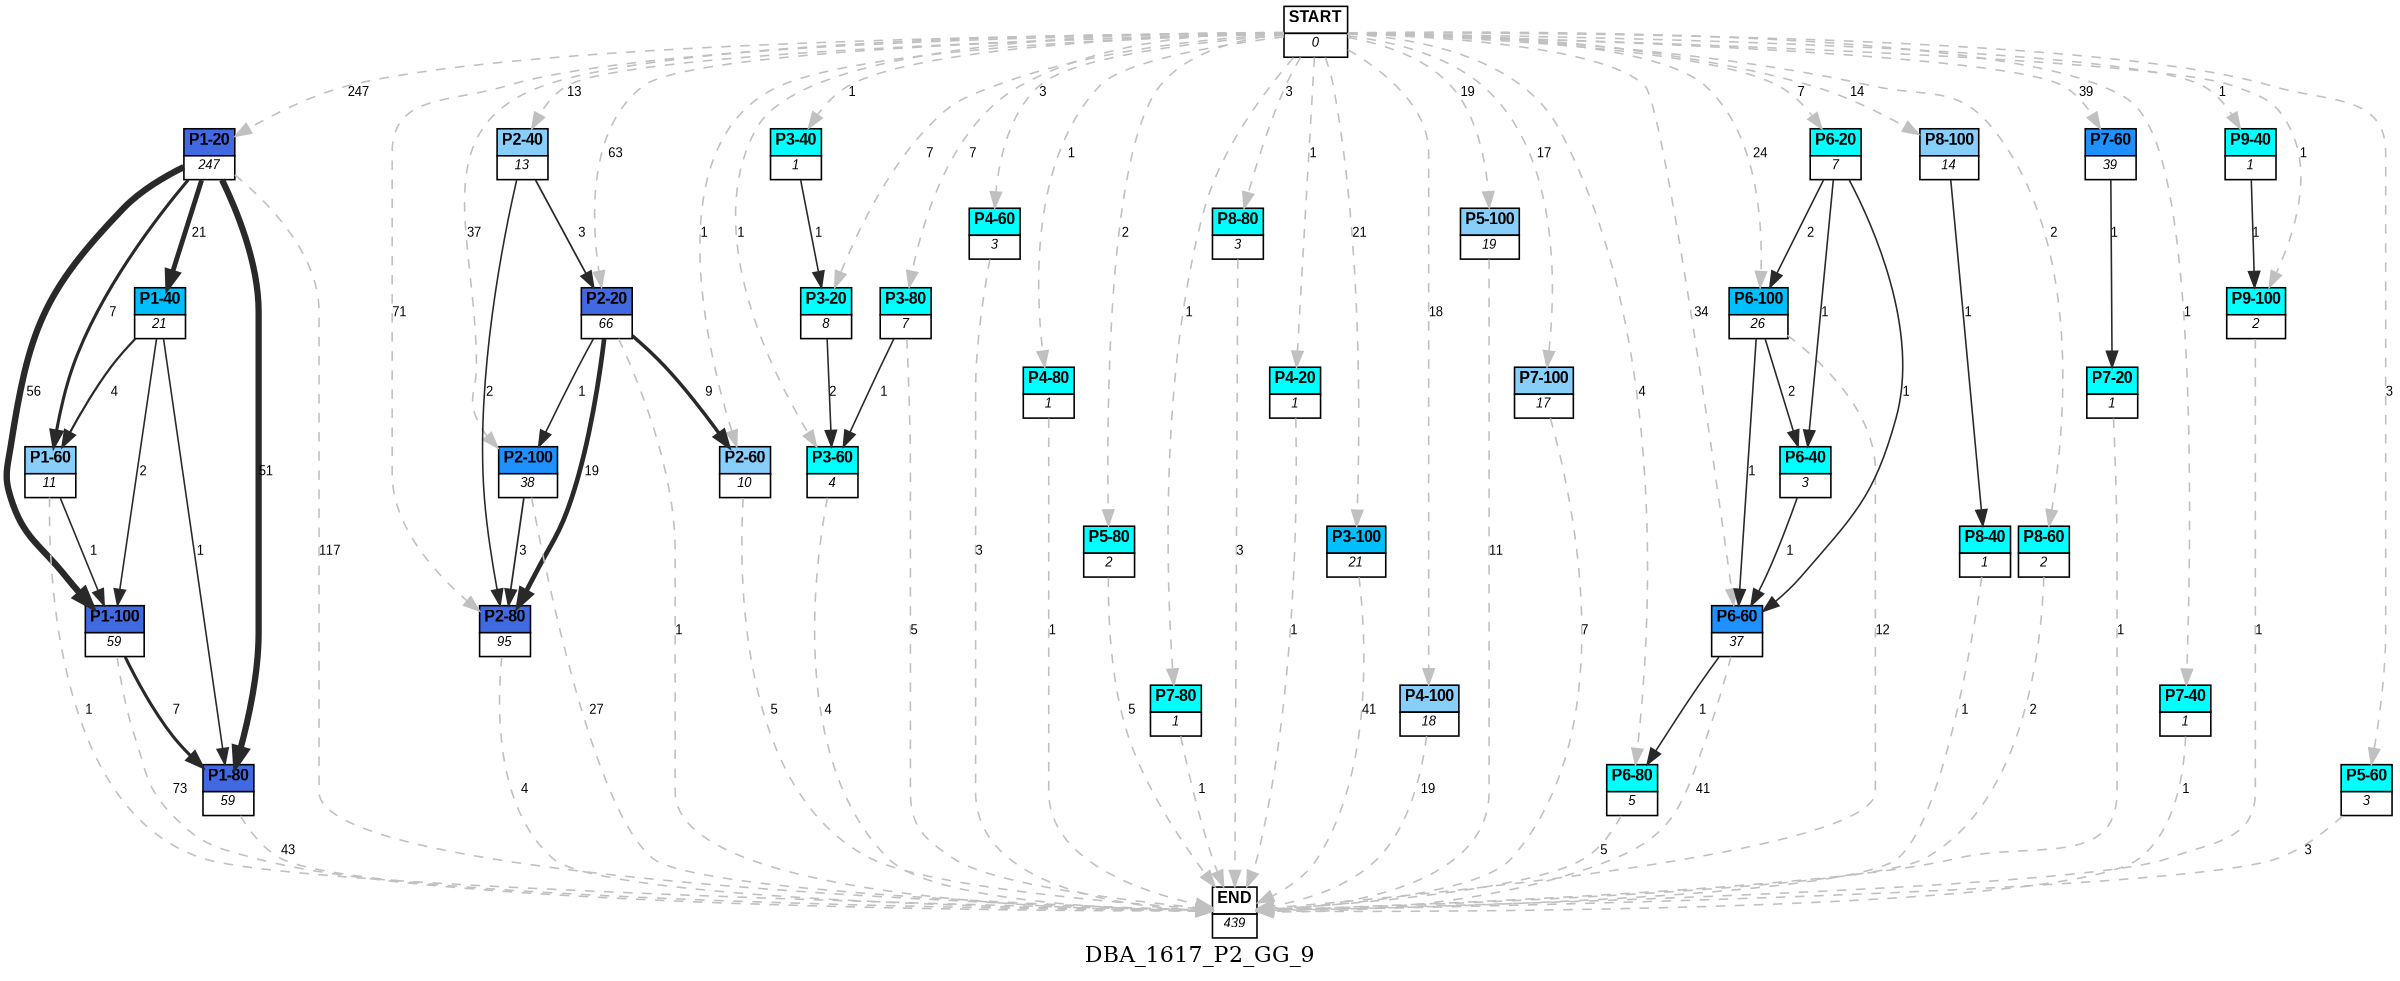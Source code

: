 digraph DBA_1617_P2_GG_9 {
	label=DBA_1617_P2_GG_9;
	dpi = 150
	size="16,11!";
	margin = 0;
"START" [shape=plain, label=<<table border="0" cellborder="1" cellspacing="0"><tr><td bgcolor="white"><FONT face="Arial" POINT-SIZE="10"><b>START</b></FONT></td></tr><tr><td bgcolor="white"><FONT face="Arial" POINT-SIZE="8"><i>0</i></FONT></td></tr></table>>]

"P1-20" [shape=plain, label=<<table border="0" cellborder="1" cellspacing="0"><tr><td bgcolor="royalblue"><FONT face="Arial" POINT-SIZE="10"><b>P1-20</b></FONT></td></tr><tr><td bgcolor="white"><FONT face="Arial" POINT-SIZE="8"><i>247</i></FONT></td></tr></table>>]

"P1-40" [shape=plain, label=<<table border="0" cellborder="1" cellspacing="0"><tr><td bgcolor="deepskyblue"><FONT face="Arial" POINT-SIZE="10"><b>P1-40</b></FONT></td></tr><tr><td bgcolor="white"><FONT face="Arial" POINT-SIZE="8"><i>21</i></FONT></td></tr></table>>]

"P1-60" [shape=plain, label=<<table border="0" cellborder="1" cellspacing="0"><tr><td bgcolor="lightskyblue"><FONT face="Arial" POINT-SIZE="10"><b>P1-60</b></FONT></td></tr><tr><td bgcolor="white"><FONT face="Arial" POINT-SIZE="8"><i>11</i></FONT></td></tr></table>>]

"P1-100" [shape=plain, label=<<table border="0" cellborder="1" cellspacing="0"><tr><td bgcolor="royalblue"><FONT face="Arial" POINT-SIZE="10"><b>P1-100</b></FONT></td></tr><tr><td bgcolor="white"><FONT face="Arial" POINT-SIZE="8"><i>59</i></FONT></td></tr></table>>]

"P1-80" [shape=plain, label=<<table border="0" cellborder="1" cellspacing="0"><tr><td bgcolor="royalblue"><FONT face="Arial" POINT-SIZE="10"><b>P1-80</b></FONT></td></tr><tr><td bgcolor="white"><FONT face="Arial" POINT-SIZE="8"><i>59</i></FONT></td></tr></table>>]

"P3-40" [shape=plain, label=<<table border="0" cellborder="1" cellspacing="0"><tr><td bgcolor="aqua"><FONT face="Arial" POINT-SIZE="10"><b>P3-40</b></FONT></td></tr><tr><td bgcolor="white"><FONT face="Arial" POINT-SIZE="8"><i>1</i></FONT></td></tr></table>>]

"P3-20" [shape=plain, label=<<table border="0" cellborder="1" cellspacing="0"><tr><td bgcolor="aqua"><FONT face="Arial" POINT-SIZE="10"><b>P3-20</b></FONT></td></tr><tr><td bgcolor="white"><FONT face="Arial" POINT-SIZE="8"><i>8</i></FONT></td></tr></table>>]

"P2-20" [shape=plain, label=<<table border="0" cellborder="1" cellspacing="0"><tr><td bgcolor="royalblue"><FONT face="Arial" POINT-SIZE="10"><b>P2-20</b></FONT></td></tr><tr><td bgcolor="white"><FONT face="Arial" POINT-SIZE="8"><i>66</i></FONT></td></tr></table>>]

"P2-40" [shape=plain, label=<<table border="0" cellborder="1" cellspacing="0"><tr><td bgcolor="lightskyblue"><FONT face="Arial" POINT-SIZE="10"><b>P2-40</b></FONT></td></tr><tr><td bgcolor="white"><FONT face="Arial" POINT-SIZE="8"><i>13</i></FONT></td></tr></table>>]

"P2-80" [shape=plain, label=<<table border="0" cellborder="1" cellspacing="0"><tr><td bgcolor="royalblue"><FONT face="Arial" POINT-SIZE="10"><b>P2-80</b></FONT></td></tr><tr><td bgcolor="white"><FONT face="Arial" POINT-SIZE="8"><i>95</i></FONT></td></tr></table>>]

"P2-60" [shape=plain, label=<<table border="0" cellborder="1" cellspacing="0"><tr><td bgcolor="lightskyblue"><FONT face="Arial" POINT-SIZE="10"><b>P2-60</b></FONT></td></tr><tr><td bgcolor="white"><FONT face="Arial" POINT-SIZE="8"><i>10</i></FONT></td></tr></table>>]

"P3-80" [shape=plain, label=<<table border="0" cellborder="1" cellspacing="0"><tr><td bgcolor="aqua"><FONT face="Arial" POINT-SIZE="10"><b>P3-80</b></FONT></td></tr><tr><td bgcolor="white"><FONT face="Arial" POINT-SIZE="8"><i>7</i></FONT></td></tr></table>>]

"P4-60" [shape=plain, label=<<table border="0" cellborder="1" cellspacing="0"><tr><td bgcolor="aqua"><FONT face="Arial" POINT-SIZE="10"><b>P4-60</b></FONT></td></tr><tr><td bgcolor="white"><FONT face="Arial" POINT-SIZE="8"><i>3</i></FONT></td></tr></table>>]

"P4-80" [shape=plain, label=<<table border="0" cellborder="1" cellspacing="0"><tr><td bgcolor="aqua"><FONT face="Arial" POINT-SIZE="10"><b>P4-80</b></FONT></td></tr><tr><td bgcolor="white"><FONT face="Arial" POINT-SIZE="8"><i>1</i></FONT></td></tr></table>>]

"P5-80" [shape=plain, label=<<table border="0" cellborder="1" cellspacing="0"><tr><td bgcolor="aqua"><FONT face="Arial" POINT-SIZE="10"><b>P5-80</b></FONT></td></tr><tr><td bgcolor="white"><FONT face="Arial" POINT-SIZE="8"><i>2</i></FONT></td></tr></table>>]

"P6-80" [shape=plain, label=<<table border="0" cellborder="1" cellspacing="0"><tr><td bgcolor="aqua"><FONT face="Arial" POINT-SIZE="10"><b>P6-80</b></FONT></td></tr><tr><td bgcolor="white"><FONT face="Arial" POINT-SIZE="8"><i>5</i></FONT></td></tr></table>>]

"P7-80" [shape=plain, label=<<table border="0" cellborder="1" cellspacing="0"><tr><td bgcolor="aqua"><FONT face="Arial" POINT-SIZE="10"><b>P7-80</b></FONT></td></tr><tr><td bgcolor="white"><FONT face="Arial" POINT-SIZE="8"><i>1</i></FONT></td></tr></table>>]

"P8-80" [shape=plain, label=<<table border="0" cellborder="1" cellspacing="0"><tr><td bgcolor="aqua"><FONT face="Arial" POINT-SIZE="10"><b>P8-80</b></FONT></td></tr><tr><td bgcolor="white"><FONT face="Arial" POINT-SIZE="8"><i>3</i></FONT></td></tr></table>>]

"P3-60" [shape=plain, label=<<table border="0" cellborder="1" cellspacing="0"><tr><td bgcolor="aqua"><FONT face="Arial" POINT-SIZE="10"><b>P3-60</b></FONT></td></tr><tr><td bgcolor="white"><FONT face="Arial" POINT-SIZE="8"><i>4</i></FONT></td></tr></table>>]

"P4-20" [shape=plain, label=<<table border="0" cellborder="1" cellspacing="0"><tr><td bgcolor="aqua"><FONT face="Arial" POINT-SIZE="10"><b>P4-20</b></FONT></td></tr><tr><td bgcolor="white"><FONT face="Arial" POINT-SIZE="8"><i>1</i></FONT></td></tr></table>>]

"P2-100" [shape=plain, label=<<table border="0" cellborder="1" cellspacing="0"><tr><td bgcolor="dodgerblue"><FONT face="Arial" POINT-SIZE="10"><b>P2-100</b></FONT></td></tr><tr><td bgcolor="white"><FONT face="Arial" POINT-SIZE="8"><i>38</i></FONT></td></tr></table>>]

"P3-100" [shape=plain, label=<<table border="0" cellborder="1" cellspacing="0"><tr><td bgcolor="deepskyblue"><FONT face="Arial" POINT-SIZE="10"><b>P3-100</b></FONT></td></tr><tr><td bgcolor="white"><FONT face="Arial" POINT-SIZE="8"><i>21</i></FONT></td></tr></table>>]

"P4-100" [shape=plain, label=<<table border="0" cellborder="1" cellspacing="0"><tr><td bgcolor="lightskyblue"><FONT face="Arial" POINT-SIZE="10"><b>P4-100</b></FONT></td></tr><tr><td bgcolor="white"><FONT face="Arial" POINT-SIZE="8"><i>18</i></FONT></td></tr></table>>]

"P5-100" [shape=plain, label=<<table border="0" cellborder="1" cellspacing="0"><tr><td bgcolor="lightskyblue"><FONT face="Arial" POINT-SIZE="10"><b>P5-100</b></FONT></td></tr><tr><td bgcolor="white"><FONT face="Arial" POINT-SIZE="8"><i>19</i></FONT></td></tr></table>>]

"P6-100" [shape=plain, label=<<table border="0" cellborder="1" cellspacing="0"><tr><td bgcolor="deepskyblue"><FONT face="Arial" POINT-SIZE="10"><b>P6-100</b></FONT></td></tr><tr><td bgcolor="white"><FONT face="Arial" POINT-SIZE="8"><i>26</i></FONT></td></tr></table>>]

"P7-100" [shape=plain, label=<<table border="0" cellborder="1" cellspacing="0"><tr><td bgcolor="lightskyblue"><FONT face="Arial" POINT-SIZE="10"><b>P7-100</b></FONT></td></tr><tr><td bgcolor="white"><FONT face="Arial" POINT-SIZE="8"><i>17</i></FONT></td></tr></table>>]

"P8-100" [shape=plain, label=<<table border="0" cellborder="1" cellspacing="0"><tr><td bgcolor="lightskyblue"><FONT face="Arial" POINT-SIZE="10"><b>P8-100</b></FONT></td></tr><tr><td bgcolor="white"><FONT face="Arial" POINT-SIZE="8"><i>14</i></FONT></td></tr></table>>]

"P6-20" [shape=plain, label=<<table border="0" cellborder="1" cellspacing="0"><tr><td bgcolor="aqua"><FONT face="Arial" POINT-SIZE="10"><b>P6-20</b></FONT></td></tr><tr><td bgcolor="white"><FONT face="Arial" POINT-SIZE="8"><i>7</i></FONT></td></tr></table>>]

"P6-40" [shape=plain, label=<<table border="0" cellborder="1" cellspacing="0"><tr><td bgcolor="aqua"><FONT face="Arial" POINT-SIZE="10"><b>P6-40</b></FONT></td></tr><tr><td bgcolor="white"><FONT face="Arial" POINT-SIZE="8"><i>3</i></FONT></td></tr></table>>]

"P6-60" [shape=plain, label=<<table border="0" cellborder="1" cellspacing="0"><tr><td bgcolor="dodgerblue"><FONT face="Arial" POINT-SIZE="10"><b>P6-60</b></FONT></td></tr><tr><td bgcolor="white"><FONT face="Arial" POINT-SIZE="8"><i>37</i></FONT></td></tr></table>>]

"P8-60" [shape=plain, label=<<table border="0" cellborder="1" cellspacing="0"><tr><td bgcolor="aqua"><FONT face="Arial" POINT-SIZE="10"><b>P8-60</b></FONT></td></tr><tr><td bgcolor="white"><FONT face="Arial" POINT-SIZE="8"><i>2</i></FONT></td></tr></table>>]

"P7-60" [shape=plain, label=<<table border="0" cellborder="1" cellspacing="0"><tr><td bgcolor="dodgerblue"><FONT face="Arial" POINT-SIZE="10"><b>P7-60</b></FONT></td></tr><tr><td bgcolor="white"><FONT face="Arial" POINT-SIZE="8"><i>39</i></FONT></td></tr></table>>]

"P7-20" [shape=plain, label=<<table border="0" cellborder="1" cellspacing="0"><tr><td bgcolor="aqua"><FONT face="Arial" POINT-SIZE="10"><b>P7-20</b></FONT></td></tr><tr><td bgcolor="white"><FONT face="Arial" POINT-SIZE="8"><i>1</i></FONT></td></tr></table>>]

"P7-40" [shape=plain, label=<<table border="0" cellborder="1" cellspacing="0"><tr><td bgcolor="aqua"><FONT face="Arial" POINT-SIZE="10"><b>P7-40</b></FONT></td></tr><tr><td bgcolor="white"><FONT face="Arial" POINT-SIZE="8"><i>1</i></FONT></td></tr></table>>]

"P8-40" [shape=plain, label=<<table border="0" cellborder="1" cellspacing="0"><tr><td bgcolor="aqua"><FONT face="Arial" POINT-SIZE="10"><b>P8-40</b></FONT></td></tr><tr><td bgcolor="white"><FONT face="Arial" POINT-SIZE="8"><i>1</i></FONT></td></tr></table>>]

"P9-40" [shape=plain, label=<<table border="0" cellborder="1" cellspacing="0"><tr><td bgcolor="aqua"><FONT face="Arial" POINT-SIZE="10"><b>P9-40</b></FONT></td></tr><tr><td bgcolor="white"><FONT face="Arial" POINT-SIZE="8"><i>1</i></FONT></td></tr></table>>]

"P9-100" [shape=plain, label=<<table border="0" cellborder="1" cellspacing="0"><tr><td bgcolor="aqua"><FONT face="Arial" POINT-SIZE="10"><b>P9-100</b></FONT></td></tr><tr><td bgcolor="white"><FONT face="Arial" POINT-SIZE="8"><i>2</i></FONT></td></tr></table>>]

"P5-60" [shape=plain, label=<<table border="0" cellborder="1" cellspacing="0"><tr><td bgcolor="aqua"><FONT face="Arial" POINT-SIZE="10"><b>P5-60</b></FONT></td></tr><tr><td bgcolor="white"><FONT face="Arial" POINT-SIZE="8"><i>3</i></FONT></td></tr></table>>]

"END" [shape=plain, label=<<table border="0" cellborder="1" cellspacing="0"><tr><td bgcolor="white"><FONT face="Arial" POINT-SIZE="10"><b>END</b></FONT></td></tr><tr><td bgcolor="white"><FONT face="Arial" POINT-SIZE="8"><i>439</i></FONT></td></tr></table>>]

"START" -> "P1-20" [ style = dashed color=grey label ="247" labelfloat=false fontname="Arial" fontsize=8]

"START" -> "P3-40" [ style = dashed color=grey label ="1" labelfloat=false fontname="Arial" fontsize=8]

"START" -> "P3-20" [ style = dashed color=grey label ="7" labelfloat=false fontname="Arial" fontsize=8]

"START" -> "P2-20" [ style = dashed color=grey label ="63" labelfloat=false fontname="Arial" fontsize=8]

"START" -> "P2-40" [ style = dashed color=grey label ="13" labelfloat=false fontname="Arial" fontsize=8]

"START" -> "P2-80" [ style = dashed color=grey label ="71" labelfloat=false fontname="Arial" fontsize=8]

"START" -> "P2-60" [ style = dashed color=grey label ="1" labelfloat=false fontname="Arial" fontsize=8]

"START" -> "P3-80" [ style = dashed color=grey label ="7" labelfloat=false fontname="Arial" fontsize=8]

"START" -> "P4-60" [ style = dashed color=grey label ="3" labelfloat=false fontname="Arial" fontsize=8]

"START" -> "P4-80" [ style = dashed color=grey label ="1" labelfloat=false fontname="Arial" fontsize=8]

"START" -> "P5-80" [ style = dashed color=grey label ="2" labelfloat=false fontname="Arial" fontsize=8]

"START" -> "P6-80" [ style = dashed color=grey label ="4" labelfloat=false fontname="Arial" fontsize=8]

"START" -> "P7-80" [ style = dashed color=grey label ="1" labelfloat=false fontname="Arial" fontsize=8]

"START" -> "P8-80" [ style = dashed color=grey label ="3" labelfloat=false fontname="Arial" fontsize=8]

"START" -> "P3-60" [ style = dashed color=grey label ="1" labelfloat=false fontname="Arial" fontsize=8]

"START" -> "P4-20" [ style = dashed color=grey label ="1" labelfloat=false fontname="Arial" fontsize=8]

"START" -> "P2-100" [ style = dashed color=grey label ="37" labelfloat=false fontname="Arial" fontsize=8]

"START" -> "P3-100" [ style = dashed color=grey label ="21" labelfloat=false fontname="Arial" fontsize=8]

"START" -> "P4-100" [ style = dashed color=grey label ="18" labelfloat=false fontname="Arial" fontsize=8]

"START" -> "P5-100" [ style = dashed color=grey label ="19" labelfloat=false fontname="Arial" fontsize=8]

"START" -> "P6-100" [ style = dashed color=grey label ="24" labelfloat=false fontname="Arial" fontsize=8]

"START" -> "P7-100" [ style = dashed color=grey label ="17" labelfloat=false fontname="Arial" fontsize=8]

"START" -> "P8-100" [ style = dashed color=grey label ="14" labelfloat=false fontname="Arial" fontsize=8]

"START" -> "P6-20" [ style = dashed color=grey label ="7" labelfloat=false fontname="Arial" fontsize=8]

"START" -> "P6-60" [ style = dashed color=grey label ="34" labelfloat=false fontname="Arial" fontsize=8]

"START" -> "P8-60" [ style = dashed color=grey label ="2" labelfloat=false fontname="Arial" fontsize=8]

"START" -> "P7-60" [ style = dashed color=grey label ="39" labelfloat=false fontname="Arial" fontsize=8]

"START" -> "P7-40" [ style = dashed color=grey label ="1" labelfloat=false fontname="Arial" fontsize=8]

"START" -> "P9-40" [ style = dashed color=grey label ="1" labelfloat=false fontname="Arial" fontsize=8]

"START" -> "P9-100" [ style = dashed color=grey label ="1" labelfloat=false fontname="Arial" fontsize=8]

"START" -> "P5-60" [ style = dashed color=grey label ="3" labelfloat=false fontname="Arial" fontsize=8]

"P1-20" -> "P1-40" [ color=grey16 penwidth = "3.04452243772342"label ="21" labelfloat=false fontname="Arial" fontsize=8]

"P1-20" -> "P1-60" [ color=grey16 penwidth = "1.94591014905531"label ="7" labelfloat=false fontname="Arial" fontsize=8]

"P1-20" -> "P1-100" [ color=grey16 penwidth = "4.02535169073515"label ="56" labelfloat=false fontname="Arial" fontsize=8]

"P1-20" -> "P1-80" [ color=grey16 penwidth = "3.93182563272433"label ="51" labelfloat=false fontname="Arial" fontsize=8]

"P1-20" -> "END" [ style = dashed color=grey label ="117" labelfloat=false fontname="Arial" fontsize=8]

"P1-40" -> "P1-60" [ color=grey16 penwidth = "1.38629436111989"label ="4" labelfloat=false fontname="Arial" fontsize=8]

"P1-40" -> "P1-100" [ color=grey16 penwidth = "1"label ="2" labelfloat=false fontname="Arial" fontsize=8]

"P1-40" -> "P1-80" [ color=grey16 penwidth = "1"label ="1" labelfloat=false fontname="Arial" fontsize=8]

"P1-60" -> "P1-100" [ color=grey16 penwidth = "1"label ="1" labelfloat=false fontname="Arial" fontsize=8]

"P1-60" -> "END" [ style = dashed color=grey label ="1" labelfloat=false fontname="Arial" fontsize=8]

"P1-100" -> "P1-80" [ color=grey16 penwidth = "1.94591014905531"label ="7" labelfloat=false fontname="Arial" fontsize=8]

"P1-100" -> "END" [ style = dashed color=grey label ="73" labelfloat=false fontname="Arial" fontsize=8]

"P1-80" -> "END" [ style = dashed color=grey label ="43" labelfloat=false fontname="Arial" fontsize=8]

"P3-40" -> "P3-20" [ color=grey16 penwidth = "1"label ="1" labelfloat=false fontname="Arial" fontsize=8]

"P3-20" -> "P3-60" [ color=grey16 penwidth = "1"label ="2" labelfloat=false fontname="Arial" fontsize=8]

"P2-20" -> "P2-80" [ color=grey16 penwidth = "2.94443897916644"label ="19" labelfloat=false fontname="Arial" fontsize=8]

"P2-20" -> "P2-60" [ color=grey16 penwidth = "2.19722457733622"label ="9" labelfloat=false fontname="Arial" fontsize=8]

"P2-20" -> "P2-100" [ color=grey16 penwidth = "1"label ="1" labelfloat=false fontname="Arial" fontsize=8]

"P2-20" -> "END" [ style = dashed color=grey label ="1" labelfloat=false fontname="Arial" fontsize=8]

"P2-40" -> "P2-20" [ color=grey16 penwidth = "1.09861228866811"label ="3" labelfloat=false fontname="Arial" fontsize=8]

"P2-40" -> "P2-80" [ color=grey16 penwidth = "1"label ="2" labelfloat=false fontname="Arial" fontsize=8]

"P2-80" -> "END" [ style = dashed color=grey label ="4" labelfloat=false fontname="Arial" fontsize=8]

"P2-60" -> "END" [ style = dashed color=grey label ="5" labelfloat=false fontname="Arial" fontsize=8]

"P3-80" -> "P3-60" [ color=grey16 penwidth = "1"label ="1" labelfloat=false fontname="Arial" fontsize=8]

"P3-80" -> "END" [ style = dashed color=grey label ="5" labelfloat=false fontname="Arial" fontsize=8]

"P4-60" -> "END" [ style = dashed color=grey label ="3" labelfloat=false fontname="Arial" fontsize=8]

"P4-80" -> "END" [ style = dashed color=grey label ="1" labelfloat=false fontname="Arial" fontsize=8]

"P5-80" -> "END" [ style = dashed color=grey label ="5" labelfloat=false fontname="Arial" fontsize=8]

"P6-80" -> "END" [ style = dashed color=grey label ="5" labelfloat=false fontname="Arial" fontsize=8]

"P7-80" -> "END" [ style = dashed color=grey label ="1" labelfloat=false fontname="Arial" fontsize=8]

"P8-80" -> "END" [ style = dashed color=grey label ="3" labelfloat=false fontname="Arial" fontsize=8]

"P3-60" -> "END" [ style = dashed color=grey label ="4" labelfloat=false fontname="Arial" fontsize=8]

"P4-20" -> "END" [ style = dashed color=grey label ="1" labelfloat=false fontname="Arial" fontsize=8]

"P2-100" -> "P2-80" [ color=grey16 penwidth = "1.09861228866811"label ="3" labelfloat=false fontname="Arial" fontsize=8]

"P2-100" -> "END" [ style = dashed color=grey label ="27" labelfloat=false fontname="Arial" fontsize=8]

"P3-100" -> "END" [ style = dashed color=grey label ="41" labelfloat=false fontname="Arial" fontsize=8]

"P4-100" -> "END" [ style = dashed color=grey label ="19" labelfloat=false fontname="Arial" fontsize=8]

"P5-100" -> "END" [ style = dashed color=grey label ="11" labelfloat=false fontname="Arial" fontsize=8]

"P6-100" -> "P6-40" [ color=grey16 penwidth = "1"label ="2" labelfloat=false fontname="Arial" fontsize=8]

"P6-100" -> "P6-60" [ color=grey16 penwidth = "1"label ="1" labelfloat=false fontname="Arial" fontsize=8]

"P6-100" -> "END" [ style = dashed color=grey label ="12" labelfloat=false fontname="Arial" fontsize=8]

"P7-100" -> "END" [ style = dashed color=grey label ="7" labelfloat=false fontname="Arial" fontsize=8]

"P8-100" -> "P8-40" [ color=grey16 penwidth = "1"label ="1" labelfloat=false fontname="Arial" fontsize=8]

"P6-20" -> "P6-100" [ color=grey16 penwidth = "1"label ="2" labelfloat=false fontname="Arial" fontsize=8]

"P6-20" -> "P6-40" [ color=grey16 penwidth = "1"label ="1" labelfloat=false fontname="Arial" fontsize=8]

"P6-20" -> "P6-60" [ color=grey16 penwidth = "1"label ="1" labelfloat=false fontname="Arial" fontsize=8]

"P6-40" -> "P6-60" [ color=grey16 penwidth = "1"label ="1" labelfloat=false fontname="Arial" fontsize=8]

"P6-60" -> "P6-80" [ color=grey16 penwidth = "1"label ="1" labelfloat=false fontname="Arial" fontsize=8]

"P6-60" -> "END" [ style = dashed color=grey label ="41" labelfloat=false fontname="Arial" fontsize=8]

"P8-60" -> "END" [ style = dashed color=grey label ="2" labelfloat=false fontname="Arial" fontsize=8]

"P7-60" -> "P7-20" [ color=grey16 penwidth = "1"label ="1" labelfloat=false fontname="Arial" fontsize=8]

"P7-20" -> "END" [ style = dashed color=grey label ="1" labelfloat=false fontname="Arial" fontsize=8]

"P7-40" -> "END" [ style = dashed color=grey label ="1" labelfloat=false fontname="Arial" fontsize=8]

"P8-40" -> "END" [ style = dashed color=grey label ="1" labelfloat=false fontname="Arial" fontsize=8]

"P9-40" -> "P9-100" [ color=grey16 penwidth = "1"label ="1" labelfloat=false fontname="Arial" fontsize=8]

"P9-100" -> "END" [ style = dashed color=grey label ="1" labelfloat=false fontname="Arial" fontsize=8]

"P5-60" -> "END" [ style = dashed color=grey label ="3" labelfloat=false fontname="Arial" fontsize=8]

}
